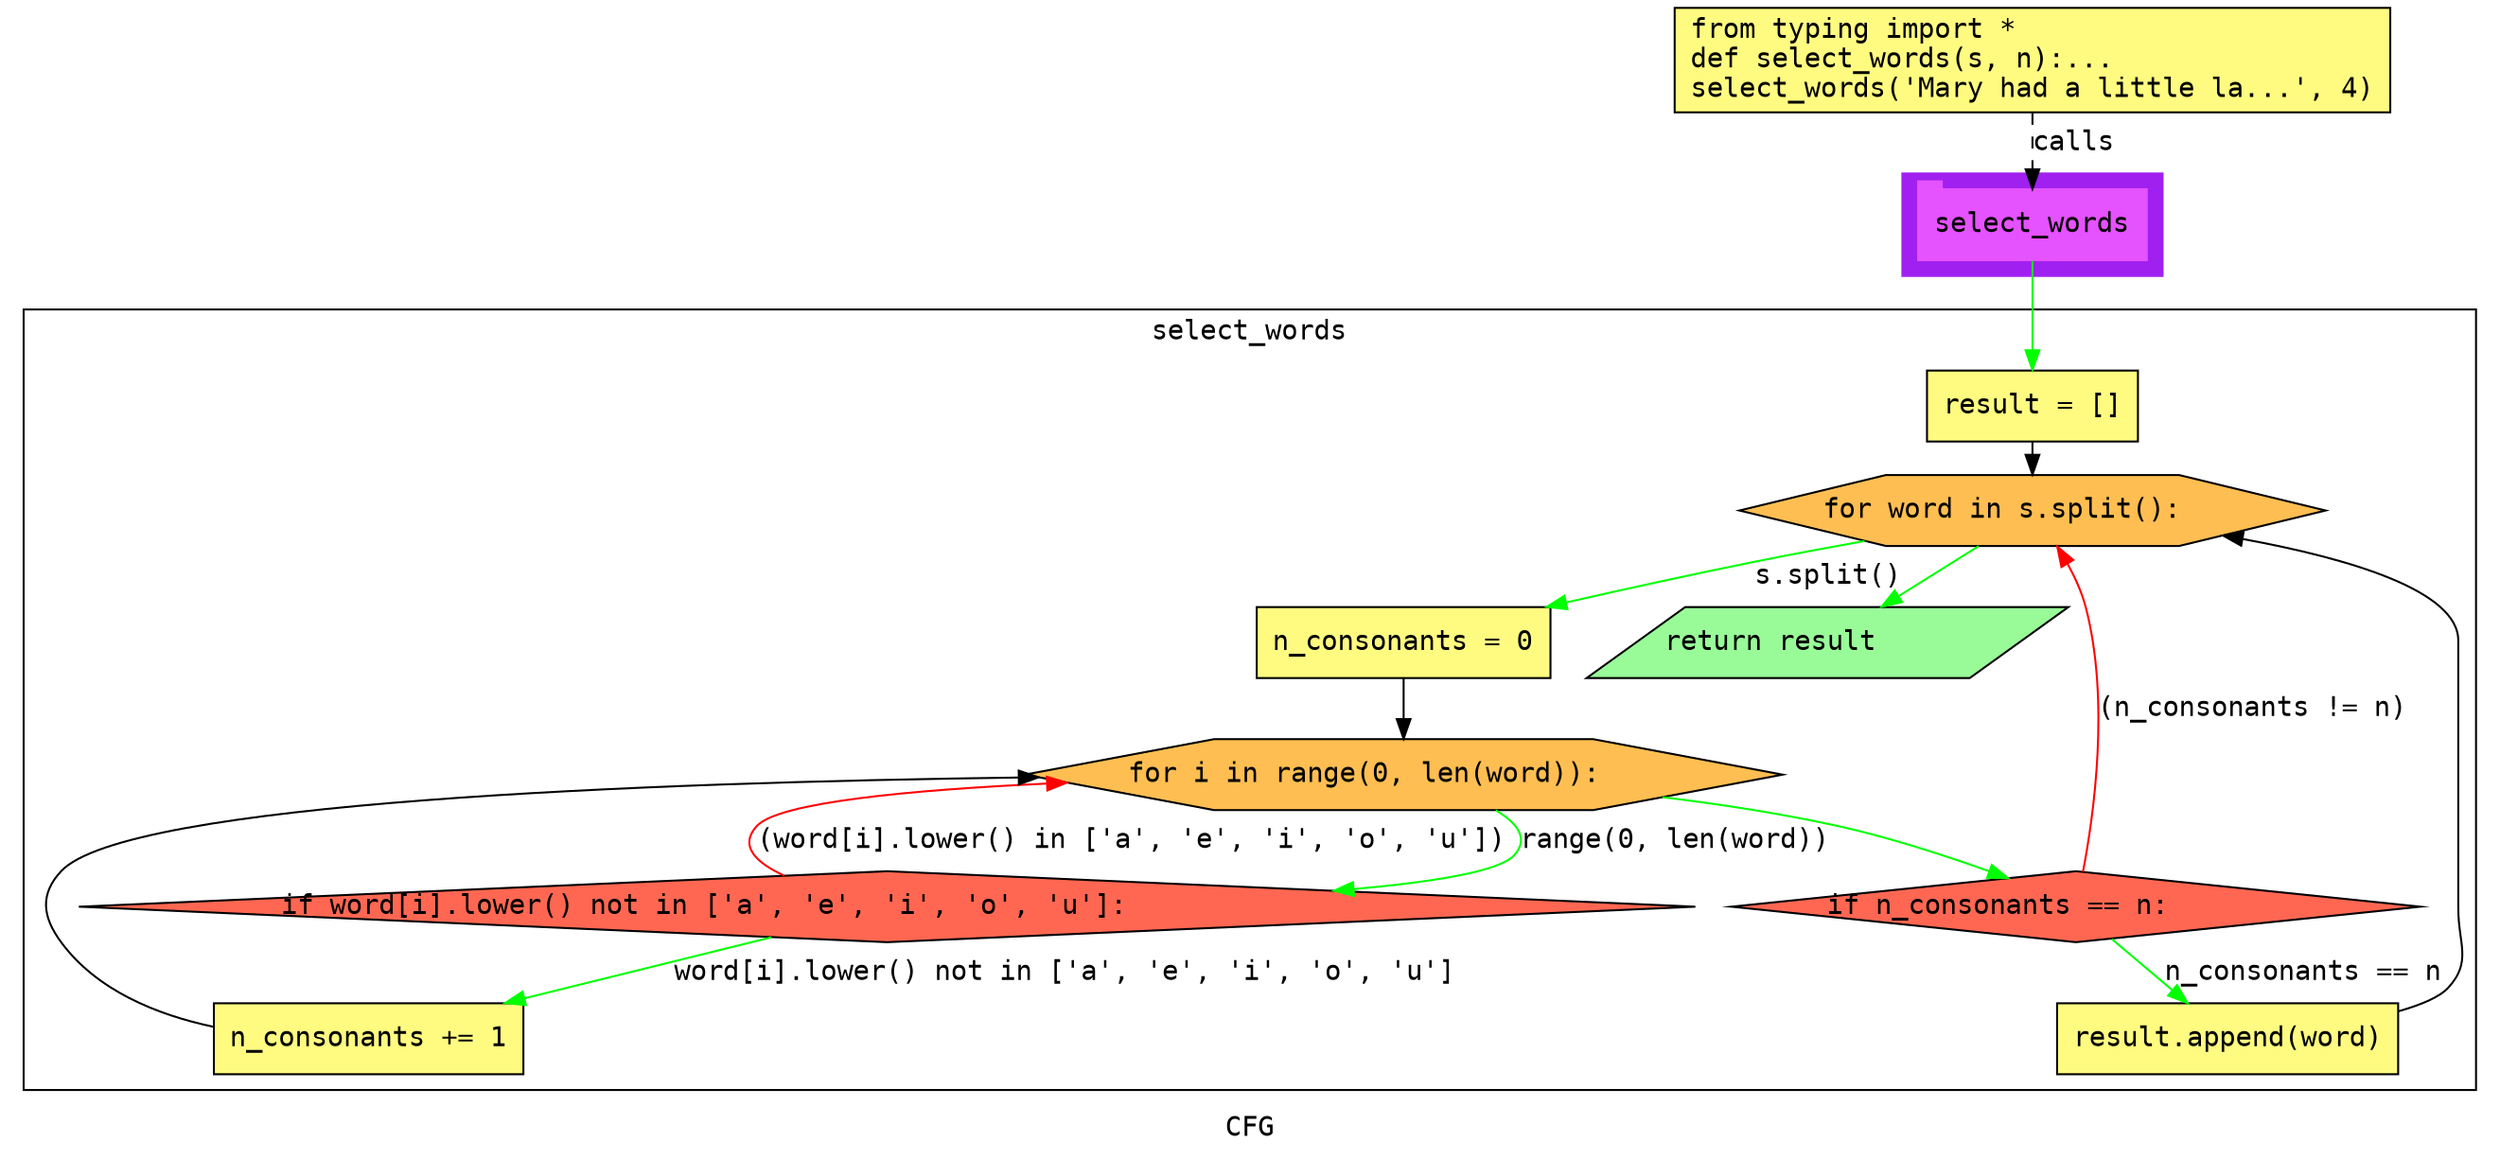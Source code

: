 digraph cluster890CFG {
	graph [bb="0,0,1260,580",
		compound=True,
		fontname="DejaVu Sans Mono",
		label=CFG,
		lheight=0.21,
		lp="630,11.5",
		lwidth=0.35,
		pack=False,
		rankdir=TB,
		ranksep=0.02
	];
	node [fontname="DejaVu Sans Mono",
		label="\N"
	];
	edge [fontname="DejaVu Sans Mono"];
	subgraph cluster_1 {
		graph [bb="962,444,1094,496",
			color=purple,
			compound=true,
			fontname="DejaVu Sans Mono",
			label="",
			rankdir=TB,
			ranksep=0.02,
			shape=tab,
			style=filled
		];
		node [fontname="DejaVu Sans Mono"];
		edge [fontname="DejaVu Sans Mono"];
		21	[color="#E552FF",
			height=0.5,
			label=select_words,
			linenum="[14]",
			pos="1028,470",
			shape=tab,
			style=filled,
			width=1.6111];
	}
	subgraph cluster2select_words {
		graph [bb="8,31,1252,427",
			compound=True,
			fontname="DejaVu Sans Mono",
			label=select_words,
			lheight=0.21,
			lp="630,415.5",
			lwidth=1.39,
			pack=False,
			rankdir=TB,
			ranksep=0.02
		];
		node [fontname="DejaVu Sans Mono"];
		edge [fontname="DejaVu Sans Mono"];
		subgraph cluster_4 {
			graph [color=purple,
				compound=true,
				fontname="DejaVu Sans Mono",
				label="",
				rankdir=TB,
				ranksep=0.02,
				shape=tab,
				style=filled
			];
			node [fontname="DejaVu Sans Mono"];
			edge [fontname="DejaVu Sans Mono"];
		}
		subgraph cluster_8 {
			graph [color=purple,
				compound=true,
				fontname="DejaVu Sans Mono",
				label="",
				rankdir=TB,
				ranksep=0.02,
				shape=tab,
				style=filled
			];
			node [fontname="DejaVu Sans Mono"];
			edge [fontname="DejaVu Sans Mono"];
		}
		subgraph cluster_11 {
			graph [color=purple,
				compound=true,
				fontname="DejaVu Sans Mono",
				label="",
				rankdir=TB,
				ranksep=0.02,
				shape=tab,
				style=filled
			];
			node [fontname="DejaVu Sans Mono"];
			edge [fontname="DejaVu Sans Mono"];
		}
		subgraph cluster_16 {
			graph [color=purple,
				compound=true,
				fontname="DejaVu Sans Mono",
				label="",
				rankdir=TB,
				ranksep=0.02,
				shape=tab,
				style=filled
			];
			node [fontname="DejaVu Sans Mono"];
			edge [fontname="DejaVu Sans Mono"];
		}
		3	[fillcolor="#FFFB81",
			height=0.5,
			label="result = []\l",
			linenum="[3]",
			pos="1028,378",
			shape=rectangle,
			style="filled,solid",
			width=1.4861];
		4	[fillcolor="#FFBE52",
			height=0.5,
			label="for word in s.split():\l",
			linenum="[4]",
			pos="1028,325",
			shape=hexagon,
			style="filled,solid",
			width=4.1277];
		3 -> 4	[color=black,
			pos="e,1028,343.25 1028,359.73 1028,357.66 1028,355.5 1028,353.32"];
		6	[fillcolor="#FFFB81",
			height=0.5,
			label="n_consonants = 0\l",
			linenum="[5]",
			pos="716,258",
			shape=rectangle,
			style="filled,solid",
			width=2.0694];
		4 -> 6	[color=green,
			label="s.split()",
			lp="926.5,291.5",
			pos="e,786.11,276.04 943.34,309.46 925.37,306.18 906.53,302.6 889,299 858.48,292.73 825.09,285.18 795.86,278.33"];
		7	[fillcolor="#98fb98",
			height=0.5,
			label="return result\l",
			linenum="[11]",
			pos="927,258",
			shape=parallelogram,
			style="filled,solid",
			width=3.2823];
		4 -> 7	[color=green,
			pos="e,953.71,276.19 1001.5,306.92 989.5,299.22 975.19,290.01 962.33,281.74"];
		8	[fillcolor="#FFBE52",
			height=0.5,
			label="for i in range(0, len(word)):\l",
			linenum="[6]",
			pos="716,191",
			shape=hexagon,
			style="filled,solid",
			width=5.3368];
		6 -> 8	[color=black,
			pos="e,716,209.19 716,239.92 716,233.7 716,226.5 716,219.6"];
		11	[fillcolor="#FF6752",
			height=0.5,
			label="if word[i].lower() not in ['a', 'e', 'i', 'o', 'u']:\l",
			linenum="[7]",
			pos="446,124",
			shape=diamond,
			style="filled,solid",
			width=11.387];
		8 -> 11	[color=green,
			label="range(0, len(word))",
			lp="849.5,157.5",
			pos="e,675.5,131.95 759.01,172.85 769.49,166.29 775.74,158.36 768,150 760.56,141.96 727.64,136.5 685.51,132.79"];
		12	[fillcolor="#FF6752",
			height=0.5,
			label="if n_consonants == n:\l",
			linenum="[9]",
			pos="1049,124",
			shape=diamond,
			style="filled,solid",
			width=4.8511];
		8 -> 12	[color=green,
			pos="e,1015.5,138.59 846.69,179.43 875.01,175.88 904.66,171.18 932,165 956.97,159.36 984.06,150.29 1005.9,142.22"];
		11 -> 8	[color=red,
			label="(word[i].lower() in ['a', 'e', 'i', 'o', 'u'])",
			lp="578,157.5",
			pos="e,545.12,186.91 400.89,140.12 387.78,146.84 379.1,155.4 388,165 399.03,176.9 464.92,183.16 534.79,186.45"];
		14	[fillcolor="#FFFB81",
			height=0.5,
			label="n_consonants += 1\l",
			linenum="[8]",
			pos="183,57",
			shape=rectangle,
			style="filled,solid",
			width=2.1806];
		11 -> 14	[color=green,
			label="word[i].lower() not in ['a', 'e', 'i', 'o', 'u']",
			lp="536.5,90.5",
			pos="e,252.23,75.111 387.31,108.49 350.38,99.368 302.28,87.479 262.02,77.53"];
		14 -> 8	[color=black,
			pos="e,529.94,189.83 104.28,63.067 75.221,69.224 45.013,81.611 27,106 17.494,118.87 16.087,130.3 27,142 60.17,177.56 327.97,187.33 519.72,\
189.71"];
		12 -> 4	[color=red,
			label="(n_consonants != n)",
			lp="1138.5,224.5",
			pos="e,1040.1,306.64 1052.6,142.09 1057.9,170.43 1066,228.71 1054,276 1052.1,283.45 1048.8,291 1045.2,297.84"];
		16	[fillcolor="#FFFB81",
			height=0.5,
			label="result.append(word)\l",
			linenum="[10]",
			pos="1126,57",
			shape=rectangle,
			style="filled,solid",
			width=2.4028];
		12 -> 16	[color=green,
			label="n_consonants == n",
			lp="1164.5,90.5",
			pos="e,1105.7,75.123 1067.2,107.6 1076.4,99.894 1087.6,90.401 1097.8,81.79"];
		16 -> 4	[color=black,
			pos="e,1124.2,312.24 1212.7,70.982 1224.3,74.239 1233.6,78.209 1238,83 1250.1,96.257 1243,105.08 1243,123 1243,259 1243,259 1243,259 \
1243,284.15 1188.4,300.45 1134.3,310.44"];
	}
	1	[fillcolor="#FFFB81",
		height=0.73611,
		label="from typing import *\ldef select_words(s, n):...\lselect_words('Mary had a little la...', 4)\l",
		linenum="[1]",
		pos="1028,553.5",
		shape=rectangle,
		style="filled,solid",
		width=5.0417];
	1 -> 21	[label=calls,
		lp="1049,511.5",
		pos="e,1028,488.13 1028,526.71 1028,517.66 1028,507.47 1028,498.3",
		style=dashed];
	21 -> 3	[color=green,
		pos="e,1028,396.3 1028,451.65 1028,438.82 1028,421.11 1028,406.38"];
}
